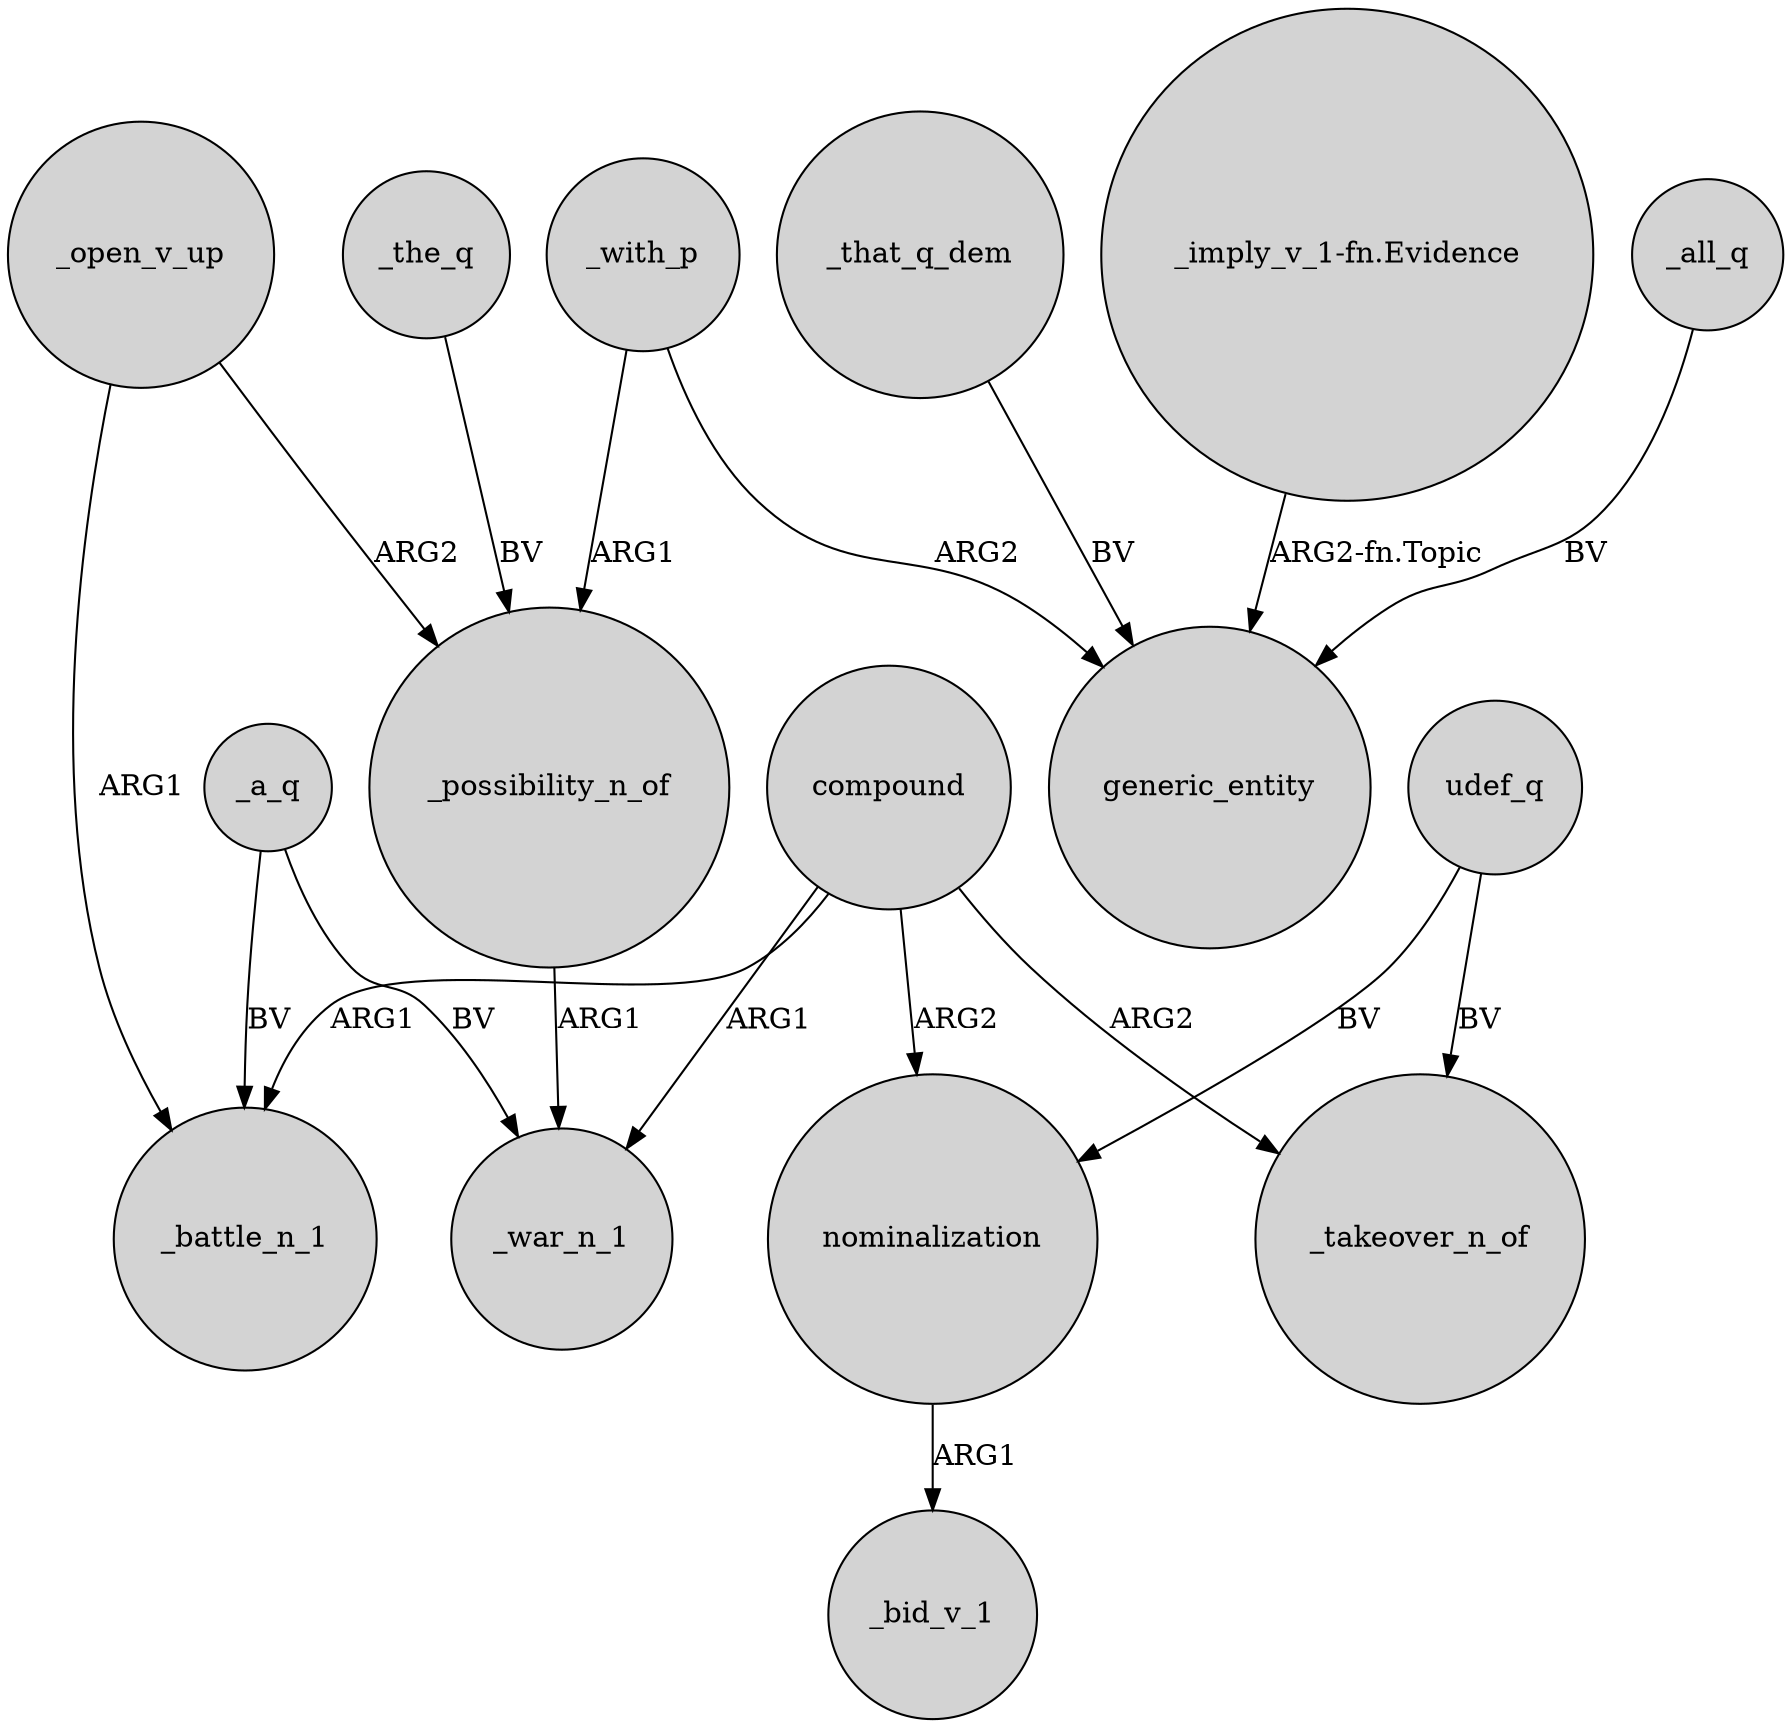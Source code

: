 digraph {
	node [shape=circle style=filled]
	_open_v_up -> _battle_n_1 [label=ARG1]
	_the_q -> _possibility_n_of [label=BV]
	_with_p -> _possibility_n_of [label=ARG1]
	_a_q -> _battle_n_1 [label=BV]
	compound -> nominalization [label=ARG2]
	nominalization -> _bid_v_1 [label=ARG1]
	_with_p -> generic_entity [label=ARG2]
	compound -> _takeover_n_of [label=ARG2]
	udef_q -> _takeover_n_of [label=BV]
	_a_q -> _war_n_1 [label=BV]
	compound -> _war_n_1 [label=ARG1]
	_that_q_dem -> generic_entity [label=BV]
	_possibility_n_of -> _war_n_1 [label=ARG1]
	"_imply_v_1-fn.Evidence" -> generic_entity [label="ARG2-fn.Topic"]
	_open_v_up -> _possibility_n_of [label=ARG2]
	udef_q -> nominalization [label=BV]
	_all_q -> generic_entity [label=BV]
	compound -> _battle_n_1 [label=ARG1]
}
